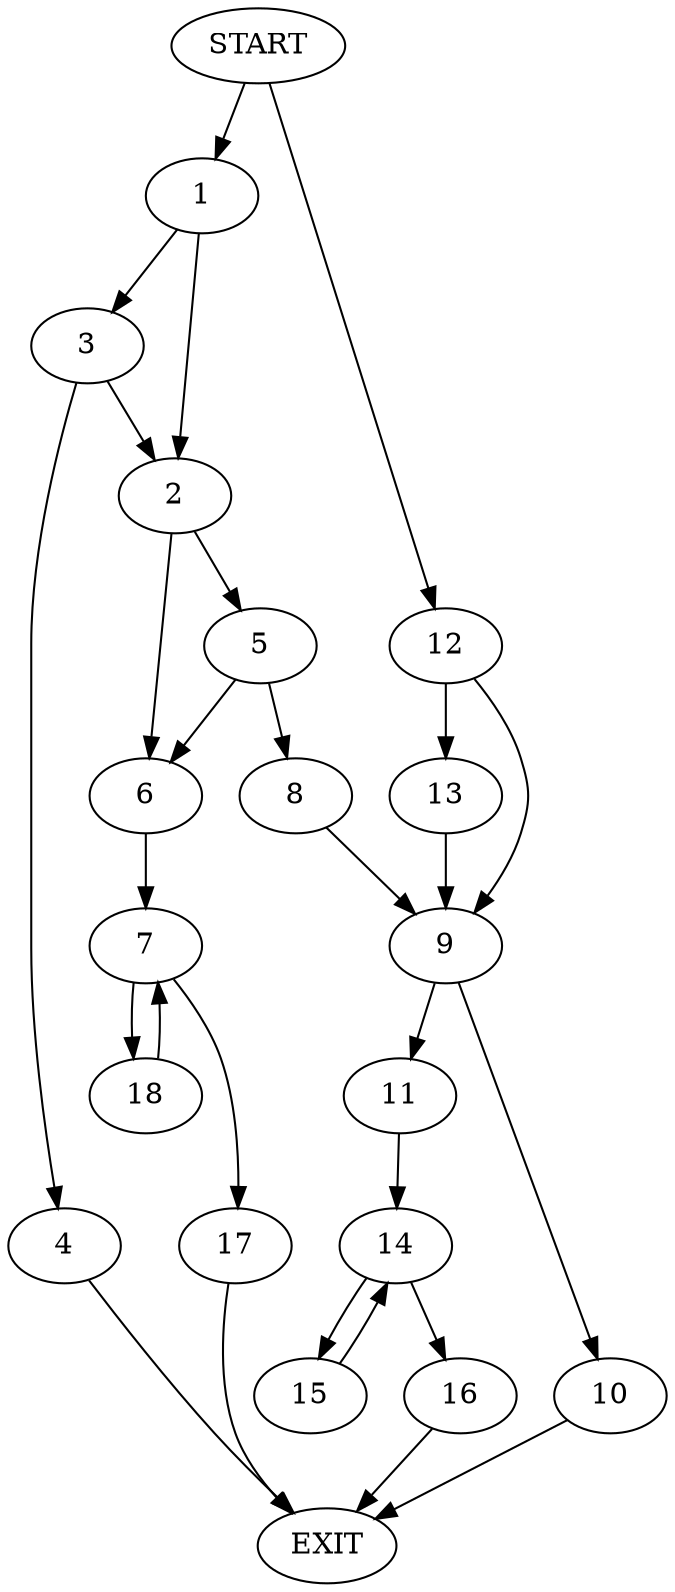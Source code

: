 digraph {
0 [label="START"]
19 [label="EXIT"]
0 -> 1
1 -> 2
1 -> 3
3 -> 2
3 -> 4
2 -> 5
2 -> 6
4 -> 19
6 -> 7
5 -> 8
5 -> 6
8 -> 9
9 -> 10
9 -> 11
0 -> 12
12 -> 13
12 -> 9
13 -> 9
10 -> 19
11 -> 14
14 -> 15
14 -> 16
15 -> 14
16 -> 19
7 -> 17
7 -> 18
17 -> 19
18 -> 7
}
